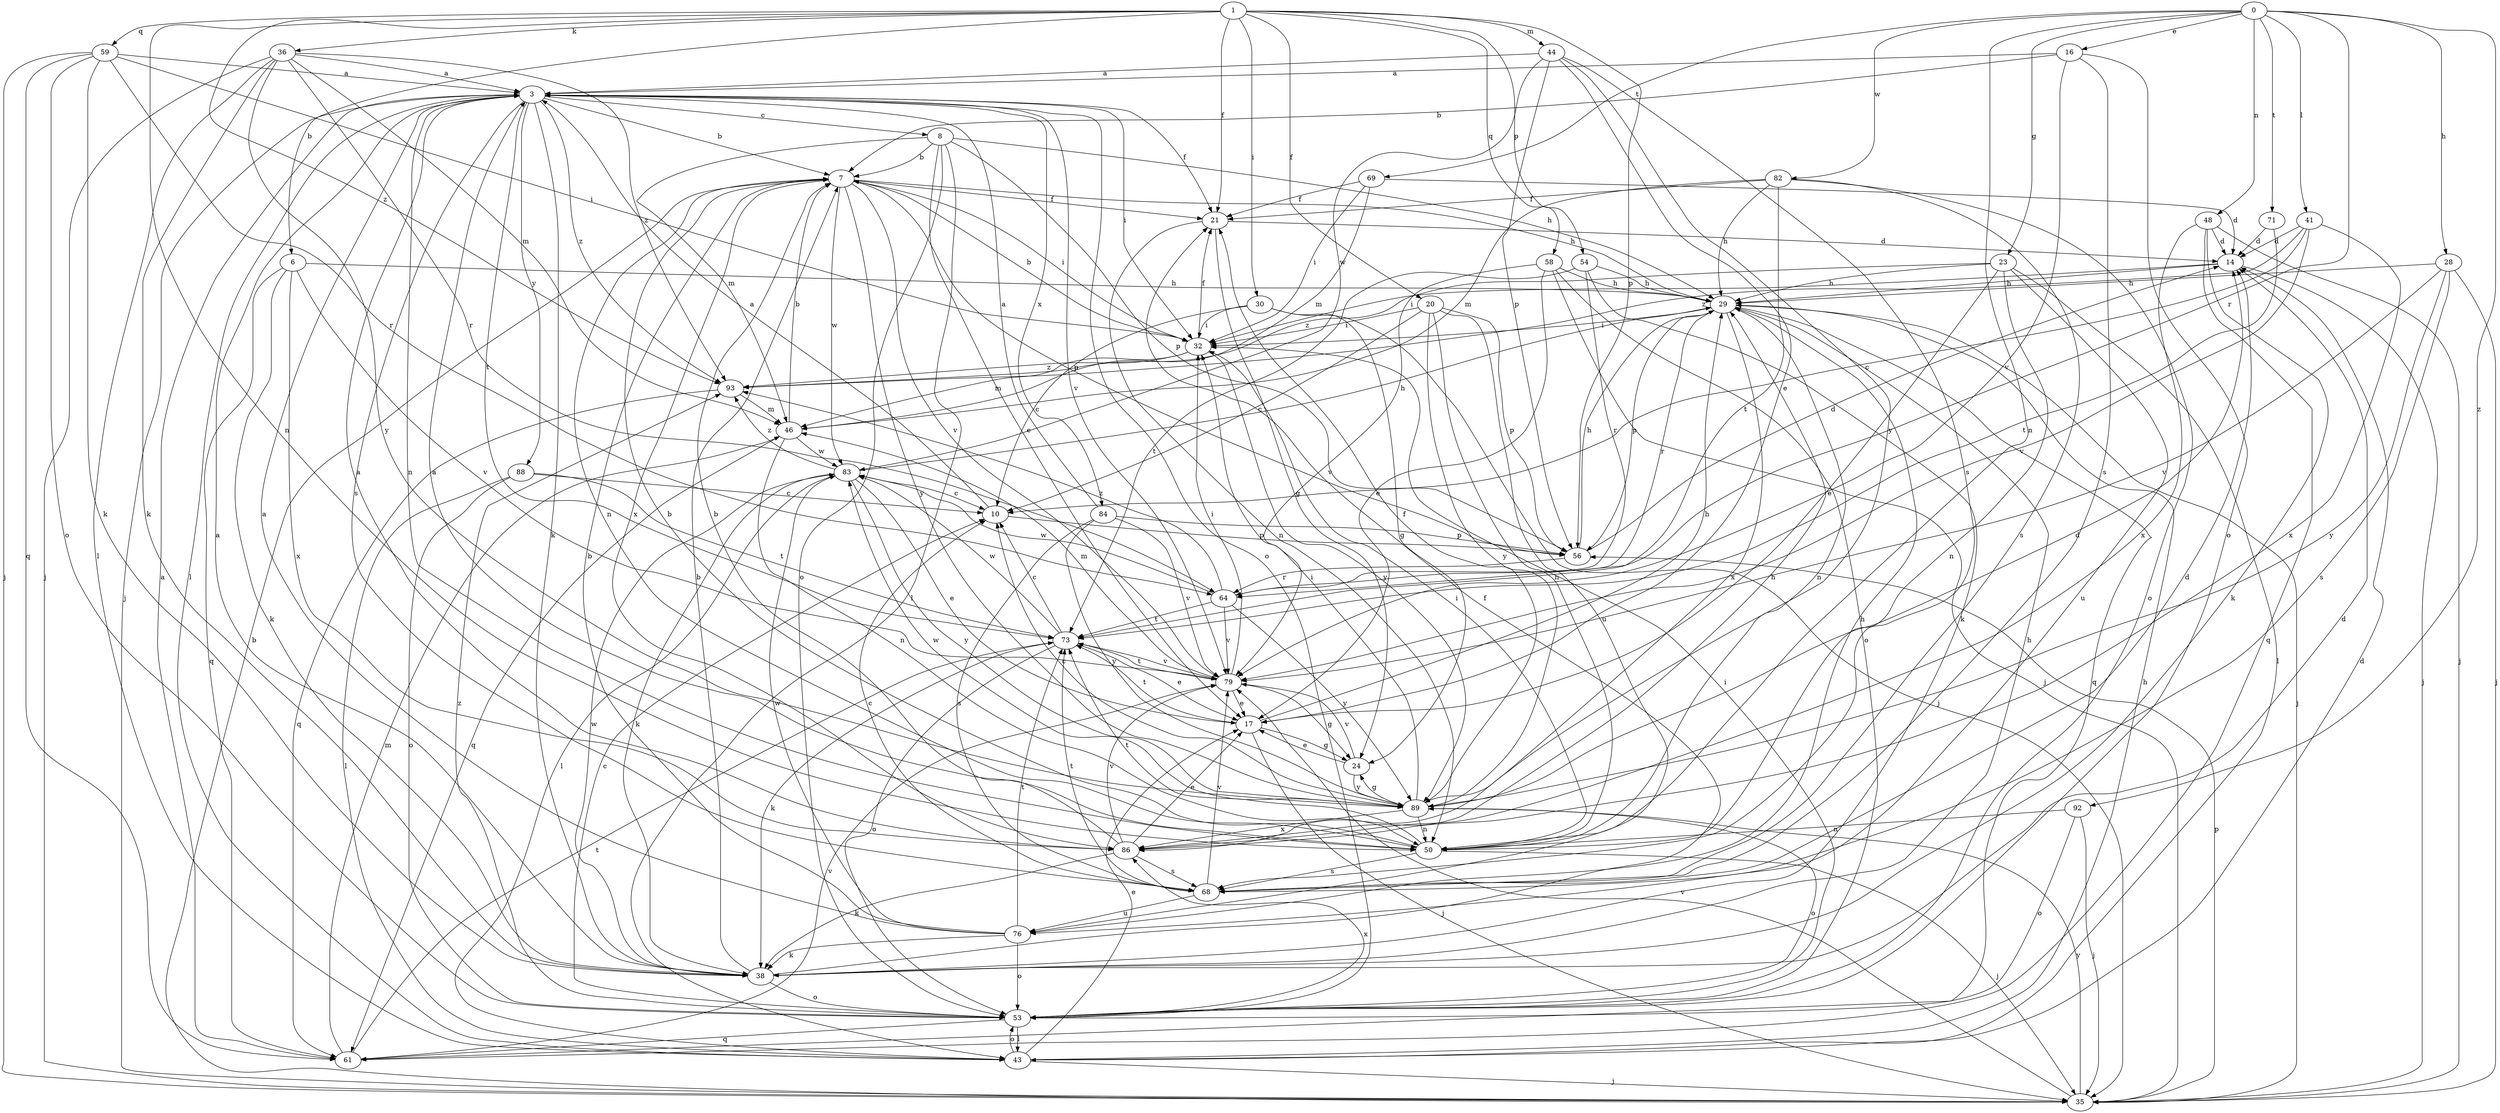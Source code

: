 strict digraph  {
0;
1;
3;
6;
7;
8;
10;
14;
16;
17;
20;
21;
23;
24;
28;
29;
30;
32;
35;
36;
38;
41;
43;
44;
46;
48;
50;
53;
54;
56;
58;
59;
61;
64;
68;
69;
71;
73;
76;
79;
82;
83;
84;
86;
88;
89;
92;
93;
0 -> 16  [label=e];
0 -> 23  [label=g];
0 -> 28  [label=h];
0 -> 41  [label=l];
0 -> 48  [label=n];
0 -> 50  [label=n];
0 -> 64  [label=r];
0 -> 69  [label=t];
0 -> 71  [label=t];
0 -> 82  [label=w];
0 -> 92  [label=z];
1 -> 6  [label=b];
1 -> 20  [label=f];
1 -> 21  [label=f];
1 -> 30  [label=i];
1 -> 36  [label=k];
1 -> 44  [label=m];
1 -> 50  [label=n];
1 -> 54  [label=p];
1 -> 56  [label=p];
1 -> 58  [label=q];
1 -> 59  [label=q];
1 -> 93  [label=z];
3 -> 7  [label=b];
3 -> 8  [label=c];
3 -> 21  [label=f];
3 -> 32  [label=i];
3 -> 35  [label=j];
3 -> 38  [label=k];
3 -> 43  [label=l];
3 -> 50  [label=n];
3 -> 53  [label=o];
3 -> 68  [label=s];
3 -> 73  [label=t];
3 -> 79  [label=v];
3 -> 84  [label=x];
3 -> 88  [label=y];
3 -> 93  [label=z];
6 -> 29  [label=h];
6 -> 38  [label=k];
6 -> 61  [label=q];
6 -> 79  [label=v];
6 -> 86  [label=x];
7 -> 21  [label=f];
7 -> 29  [label=h];
7 -> 32  [label=i];
7 -> 50  [label=n];
7 -> 56  [label=p];
7 -> 79  [label=v];
7 -> 83  [label=w];
7 -> 86  [label=x];
7 -> 89  [label=y];
8 -> 7  [label=b];
8 -> 17  [label=e];
8 -> 29  [label=h];
8 -> 43  [label=l];
8 -> 46  [label=m];
8 -> 53  [label=o];
8 -> 56  [label=p];
10 -> 3  [label=a];
10 -> 56  [label=p];
14 -> 29  [label=h];
14 -> 32  [label=i];
14 -> 35  [label=j];
16 -> 3  [label=a];
16 -> 7  [label=b];
16 -> 53  [label=o];
16 -> 68  [label=s];
16 -> 79  [label=v];
17 -> 24  [label=g];
17 -> 29  [label=h];
17 -> 35  [label=j];
17 -> 73  [label=t];
20 -> 10  [label=c];
20 -> 32  [label=i];
20 -> 50  [label=n];
20 -> 56  [label=p];
20 -> 76  [label=u];
20 -> 89  [label=y];
21 -> 14  [label=d];
21 -> 24  [label=g];
21 -> 50  [label=n];
23 -> 17  [label=e];
23 -> 29  [label=h];
23 -> 43  [label=l];
23 -> 50  [label=n];
23 -> 76  [label=u];
23 -> 93  [label=z];
24 -> 17  [label=e];
24 -> 79  [label=v];
24 -> 89  [label=y];
28 -> 29  [label=h];
28 -> 35  [label=j];
28 -> 68  [label=s];
28 -> 79  [label=v];
28 -> 89  [label=y];
29 -> 32  [label=i];
29 -> 35  [label=j];
29 -> 50  [label=n];
29 -> 56  [label=p];
29 -> 61  [label=q];
29 -> 64  [label=r];
29 -> 86  [label=x];
30 -> 10  [label=c];
30 -> 24  [label=g];
30 -> 32  [label=i];
30 -> 35  [label=j];
32 -> 7  [label=b];
32 -> 21  [label=f];
32 -> 46  [label=m];
32 -> 89  [label=y];
32 -> 93  [label=z];
35 -> 7  [label=b];
35 -> 56  [label=p];
35 -> 79  [label=v];
35 -> 89  [label=y];
36 -> 3  [label=a];
36 -> 35  [label=j];
36 -> 38  [label=k];
36 -> 43  [label=l];
36 -> 46  [label=m];
36 -> 64  [label=r];
36 -> 89  [label=y];
36 -> 93  [label=z];
38 -> 3  [label=a];
38 -> 7  [label=b];
38 -> 14  [label=d];
38 -> 21  [label=f];
38 -> 29  [label=h];
38 -> 53  [label=o];
38 -> 83  [label=w];
41 -> 10  [label=c];
41 -> 14  [label=d];
41 -> 79  [label=v];
41 -> 86  [label=x];
41 -> 93  [label=z];
43 -> 14  [label=d];
43 -> 17  [label=e];
43 -> 29  [label=h];
43 -> 35  [label=j];
43 -> 53  [label=o];
44 -> 3  [label=a];
44 -> 17  [label=e];
44 -> 56  [label=p];
44 -> 68  [label=s];
44 -> 83  [label=w];
44 -> 89  [label=y];
46 -> 7  [label=b];
46 -> 50  [label=n];
46 -> 61  [label=q];
46 -> 83  [label=w];
48 -> 14  [label=d];
48 -> 35  [label=j];
48 -> 38  [label=k];
48 -> 61  [label=q];
48 -> 86  [label=x];
50 -> 3  [label=a];
50 -> 7  [label=b];
50 -> 32  [label=i];
50 -> 35  [label=j];
50 -> 68  [label=s];
50 -> 73  [label=t];
53 -> 10  [label=c];
53 -> 32  [label=i];
53 -> 43  [label=l];
53 -> 61  [label=q];
53 -> 86  [label=x];
53 -> 93  [label=z];
54 -> 29  [label=h];
54 -> 38  [label=k];
54 -> 64  [label=r];
54 -> 73  [label=t];
56 -> 14  [label=d];
56 -> 29  [label=h];
56 -> 64  [label=r];
58 -> 17  [label=e];
58 -> 29  [label=h];
58 -> 35  [label=j];
58 -> 53  [label=o];
58 -> 79  [label=v];
59 -> 3  [label=a];
59 -> 32  [label=i];
59 -> 35  [label=j];
59 -> 38  [label=k];
59 -> 53  [label=o];
59 -> 61  [label=q];
59 -> 64  [label=r];
61 -> 3  [label=a];
61 -> 46  [label=m];
61 -> 73  [label=t];
61 -> 79  [label=v];
64 -> 73  [label=t];
64 -> 79  [label=v];
64 -> 83  [label=w];
64 -> 89  [label=y];
64 -> 93  [label=z];
68 -> 10  [label=c];
68 -> 14  [label=d];
68 -> 73  [label=t];
68 -> 76  [label=u];
68 -> 79  [label=v];
69 -> 14  [label=d];
69 -> 21  [label=f];
69 -> 32  [label=i];
69 -> 46  [label=m];
71 -> 14  [label=d];
71 -> 73  [label=t];
73 -> 10  [label=c];
73 -> 17  [label=e];
73 -> 38  [label=k];
73 -> 53  [label=o];
73 -> 79  [label=v];
73 -> 83  [label=w];
76 -> 3  [label=a];
76 -> 7  [label=b];
76 -> 29  [label=h];
76 -> 38  [label=k];
76 -> 53  [label=o];
76 -> 73  [label=t];
76 -> 83  [label=w];
79 -> 17  [label=e];
79 -> 24  [label=g];
79 -> 32  [label=i];
79 -> 46  [label=m];
79 -> 73  [label=t];
82 -> 21  [label=f];
82 -> 29  [label=h];
82 -> 46  [label=m];
82 -> 53  [label=o];
82 -> 68  [label=s];
82 -> 73  [label=t];
83 -> 10  [label=c];
83 -> 17  [label=e];
83 -> 29  [label=h];
83 -> 38  [label=k];
83 -> 43  [label=l];
83 -> 89  [label=y];
83 -> 93  [label=z];
84 -> 3  [label=a];
84 -> 56  [label=p];
84 -> 68  [label=s];
84 -> 79  [label=v];
84 -> 89  [label=y];
86 -> 3  [label=a];
86 -> 7  [label=b];
86 -> 17  [label=e];
86 -> 29  [label=h];
86 -> 38  [label=k];
86 -> 68  [label=s];
86 -> 79  [label=v];
88 -> 10  [label=c];
88 -> 43  [label=l];
88 -> 53  [label=o];
88 -> 73  [label=t];
89 -> 10  [label=c];
89 -> 14  [label=d];
89 -> 21  [label=f];
89 -> 24  [label=g];
89 -> 32  [label=i];
89 -> 50  [label=n];
89 -> 53  [label=o];
89 -> 83  [label=w];
89 -> 86  [label=x];
92 -> 35  [label=j];
92 -> 50  [label=n];
92 -> 53  [label=o];
93 -> 46  [label=m];
93 -> 61  [label=q];
}

